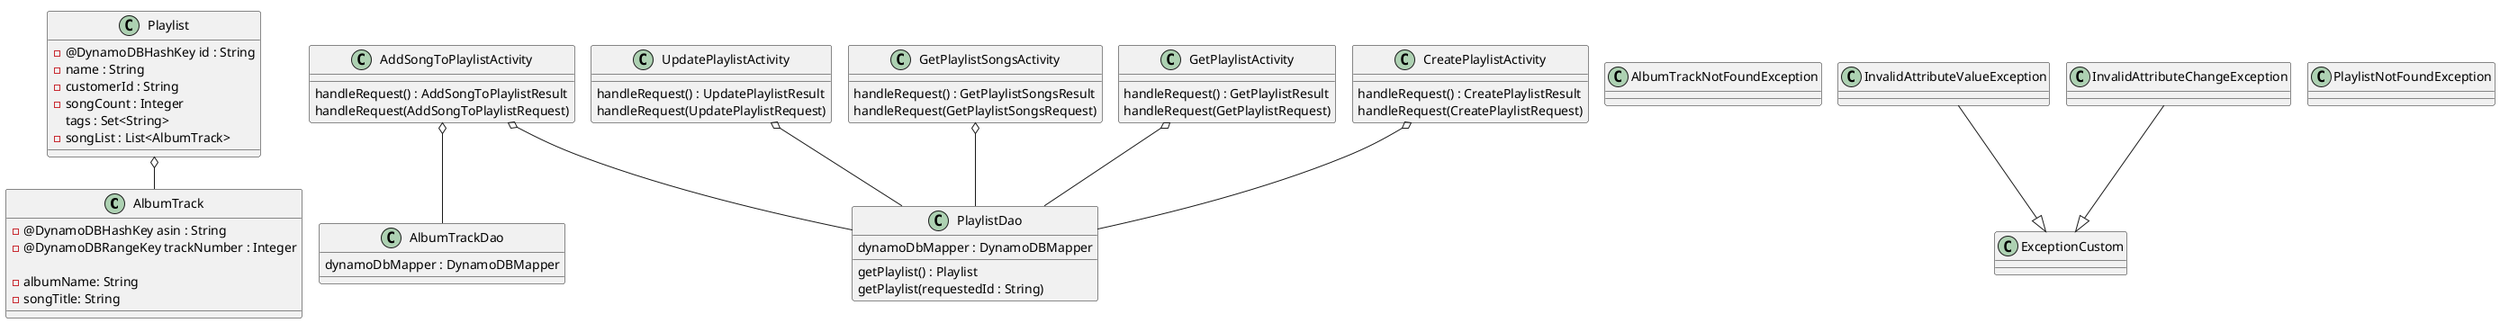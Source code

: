 @startuml!pragma layout smetanaclass AlbumTrack {-@DynamoDBHashKey asin : String-@DynamoDBRangeKey trackNumber : Integer- albumName: String- songTitle: String}class AlbumTrackDao {dynamoDbMapper : DynamoDBMapper}class Playlist {-@DynamoDBHashKey id : String-name : String-customerId : String-songCount : Integertags : Set<String>-songList : List<AlbumTrack>}class PlaylistDao {dynamoDbMapper : DynamoDBMappergetPlaylist() : PlaylistgetPlaylist(requestedId : String)}class UpdatePlaylistActivity {handleRequest() : UpdatePlaylistResulthandleRequest(UpdatePlaylistRequest)}class GetPlaylistSongsActivity {handleRequest() : GetPlaylistSongsResulthandleRequest(GetPlaylistSongsRequest)}class GetPlaylistActivity {handleRequest() : GetPlaylistResulthandleRequest(GetPlaylistRequest)}class CreatePlaylistActivity {handleRequest() : CreatePlaylistResulthandleRequest(CreatePlaylistRequest)}class AddSongToPlaylistActivity {handleRequest() : AddSongToPlaylistResulthandleRequest(AddSongToPlaylistRequest)}class AlbumTrackNotFoundException {}class InvalidAttributeValueException {}class PlaylistNotFoundException {}class InvalidAttributeChangeException {}class ExceptionCustom {} InvalidAttributeChangeException  --|> ExceptionCustom InvalidAttributeValueException --|> ExceptionCustom GetPlaylistSongsActivity o-- PlaylistDao AddSongToPlaylistActivity o-- AlbumTrackDao CreatePlaylistActivity o-- PlaylistDao AddSongToPlaylistActivity o-- PlaylistDao GetPlaylistActivity o-- PlaylistDao UpdatePlaylistActivity o-- PlaylistDao Playlist o-- AlbumTrack@enduml